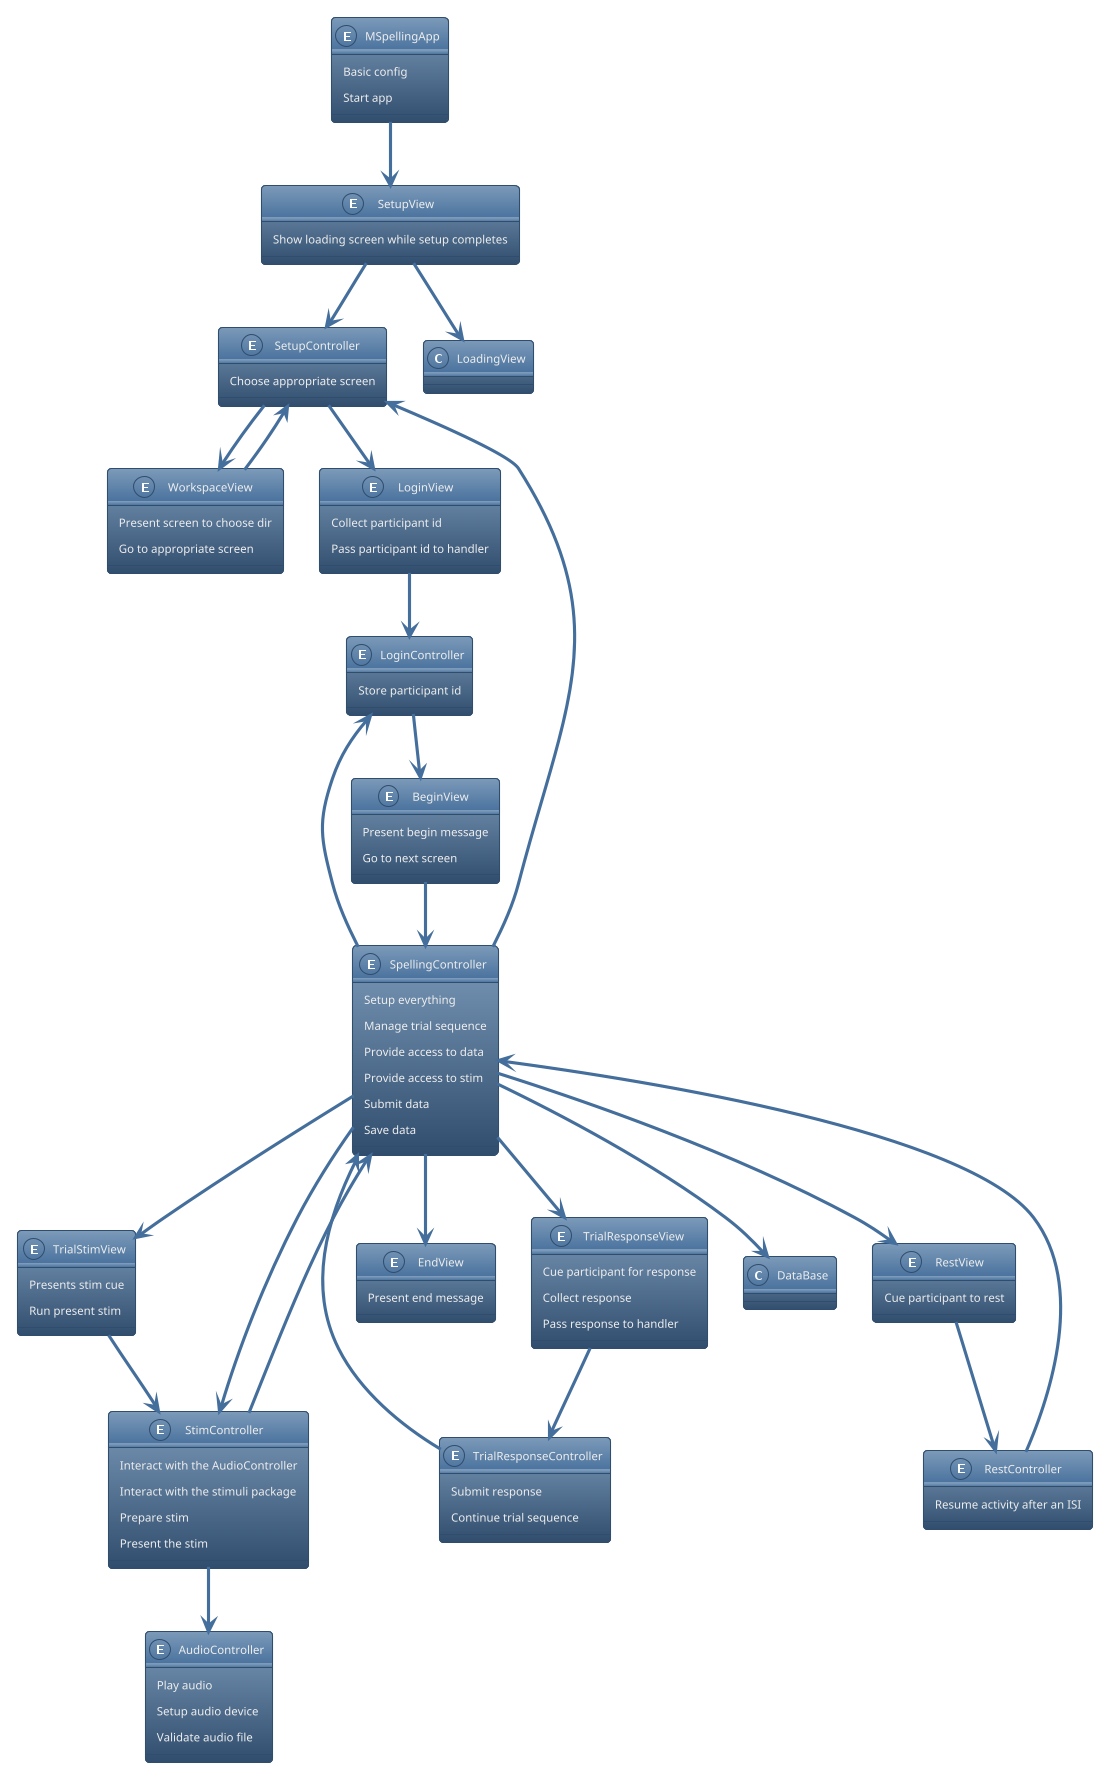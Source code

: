 @startuml entities_responsibilities
!theme spacelab

entity MSpellingApp {
    Basic config
    Start app
}

entity SetupController {
    Choose appropriate screen
}

entity SetupView {
    Show loading screen while setup completes
}

entity WorkspaceView {
    Present screen to choose dir 
    Go to appropriate screen
}

entity LoginView {
    Collect participant id
    Pass participant id to handler
}

entity LoginController {
    Store participant id
}

entity BeginView {
    Present begin message
    Go to next screen
}

entity SpellingController {
    Setup everything
    Manage trial sequence 
    Provide access to data
    Provide access to stim
    Submit data
    Save data
}

entity TrialStimView {
    Presents stim cue
    Run present stim
}

entity TrialResponseView {
    Cue participant for response 
    Collect response
    Pass response to handler
}

entity TrialResponseController {
    Submit response
    Continue trial sequence
}

entity RestView {
    Cue participant to rest 
}

entity RestController {
    Resume activity after an ISI
}

entity EndView {
    Present end message
}

entity StimController {   
    Interact with the AudioController 
    Interact with the stimuli package
    Prepare stim 
    Present the stim
}

entity AudioController {
    Play audio
    Setup audio device
    Validate audio file
}

MSpellingApp --> SetupView
SetupView --> SetupController
SetupView --> LoadingView
SetupController --> WorkspaceView
SetupController --> LoginView
WorkspaceView --> SetupController
LoginView --> LoginController
LoginController --> BeginView
BeginView --> SpellingController
SpellingController --> TrialStimView
TrialStimView --> StimController
SpellingController --> TrialResponseView
TrialResponseView --> TrialResponseController
TrialResponseController --> SpellingController
SpellingController --> RestView
RestView --> RestController
RestController --> SpellingController
SpellingController --> EndView
SpellingController --> LoginController
SpellingController --> StimController
SpellingController --> SetupController
SpellingController --> DataBase
StimController --> AudioController
StimController --> SpellingController
@enduml
